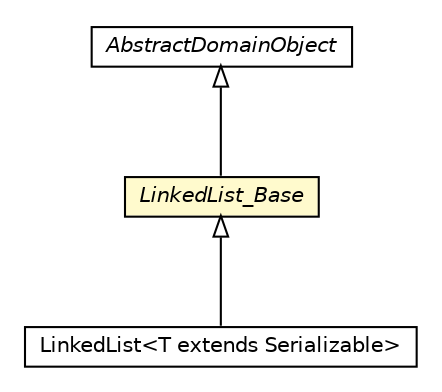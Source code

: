 #!/usr/local/bin/dot
#
# Class diagram 
# Generated by UMLGraph version 5.1 (http://www.umlgraph.org/)
#

digraph G {
	edge [fontname="Helvetica",fontsize=10,labelfontname="Helvetica",labelfontsize=10];
	node [fontname="Helvetica",fontsize=10,shape=plaintext];
	nodesep=0.25;
	ranksep=0.5;
	// pt.ist.fenixframework.core.AbstractDomainObject
	c79878 [label=<<table title="pt.ist.fenixframework.core.AbstractDomainObject" border="0" cellborder="1" cellspacing="0" cellpadding="2" port="p" href="../../core/AbstractDomainObject.html">
		<tr><td><table border="0" cellspacing="0" cellpadding="1">
<tr><td align="center" balign="center"><font face="Helvetica-Oblique"> AbstractDomainObject </font></td></tr>
		</table></td></tr>
		</table>>, fontname="Helvetica", fontcolor="black", fontsize=10.0];
	// pt.ist.fenixframework.adt.linkedlist.LinkedList_Base
	c80002 [label=<<table title="pt.ist.fenixframework.adt.linkedlist.LinkedList_Base" border="0" cellborder="1" cellspacing="0" cellpadding="2" port="p" bgcolor="lemonChiffon" href="./LinkedList_Base.html">
		<tr><td><table border="0" cellspacing="0" cellpadding="1">
<tr><td align="center" balign="center"><font face="Helvetica-Oblique"> LinkedList_Base </font></td></tr>
		</table></td></tr>
		</table>>, fontname="Helvetica", fontcolor="black", fontsize=10.0];
	// pt.ist.fenixframework.adt.linkedlist.LinkedList<T extends java.io.Serializable>
	c80003 [label=<<table title="pt.ist.fenixframework.adt.linkedlist.LinkedList" border="0" cellborder="1" cellspacing="0" cellpadding="2" port="p" href="./LinkedList.html">
		<tr><td><table border="0" cellspacing="0" cellpadding="1">
<tr><td align="center" balign="center"> LinkedList&lt;T extends Serializable&gt; </td></tr>
		</table></td></tr>
		</table>>, fontname="Helvetica", fontcolor="black", fontsize=10.0];
	//pt.ist.fenixframework.adt.linkedlist.LinkedList_Base extends pt.ist.fenixframework.core.AbstractDomainObject
	c79878:p -> c80002:p [dir=back,arrowtail=empty];
	//pt.ist.fenixframework.adt.linkedlist.LinkedList<T extends java.io.Serializable> extends pt.ist.fenixframework.adt.linkedlist.LinkedList_Base
	c80002:p -> c80003:p [dir=back,arrowtail=empty];
}

